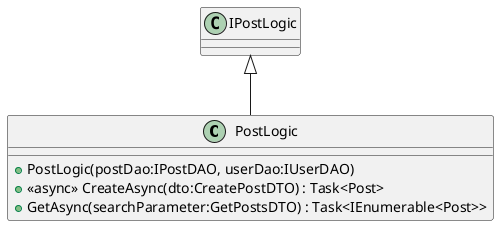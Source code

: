 @startuml
class PostLogic {
    + PostLogic(postDao:IPostDAO, userDao:IUserDAO)
    + <<async>> CreateAsync(dto:CreatePostDTO) : Task<Post>
    + GetAsync(searchParameter:GetPostsDTO) : Task<IEnumerable<Post>>
}
IPostLogic <|-- PostLogic
@enduml
